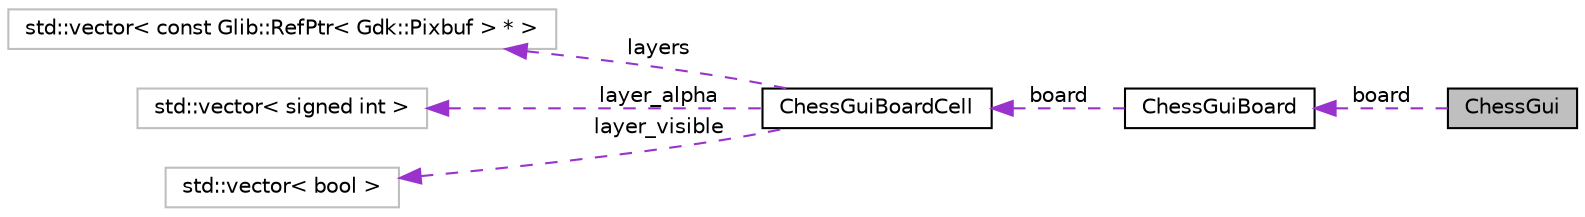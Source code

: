 digraph G
{
  bgcolor="transparent";
  edge [fontname="Helvetica",fontsize="10",labelfontname="Helvetica",labelfontsize="10"];
  node [fontname="Helvetica",fontsize="10",shape=record];
  rankdir=LR;
  Node1 [label="ChessGui",height=0.2,width=0.4,color="black", fillcolor="grey75", style="filled" fontcolor="black"];
  Node2 -> Node1 [dir=back,color="darkorchid3",fontsize="10",style="dashed",label="board",fontname="Helvetica"];
  Node2 [label="ChessGuiBoard",height=0.2,width=0.4,color="black",URL="$d3/da9/classChessGuiBoard.html",tooltip="ChessGuiBoard is a data structure for manipulating a 2d array of ChessGuiBoardCell."];
  Node3 -> Node2 [dir=back,color="darkorchid3",fontsize="10",style="dashed",label="board",fontname="Helvetica"];
  Node3 [label="ChessGuiBoardCell",height=0.2,width=0.4,color="black",URL="$d7/d31/classChessGuiBoardCell.html",tooltip="Provides functionality for drawing layered images to each cell of a ChessGuiBoard."];
  Node4 -> Node3 [dir=back,color="darkorchid3",fontsize="10",style="dashed",label="layers",fontname="Helvetica"];
  Node4 [label="std::vector\< const Glib::RefPtr\< Gdk::Pixbuf \> * \>",height=0.2,width=0.4,color="grey75"];
  Node5 -> Node3 [dir=back,color="darkorchid3",fontsize="10",style="dashed",label="layer_alpha",fontname="Helvetica"];
  Node5 [label="std::vector\< signed int \>",height=0.2,width=0.4,color="grey75"];
  Node6 -> Node3 [dir=back,color="darkorchid3",fontsize="10",style="dashed",label="layer_visible",fontname="Helvetica"];
  Node6 [label="std::vector\< bool \>",height=0.2,width=0.4,color="grey75"];
}
